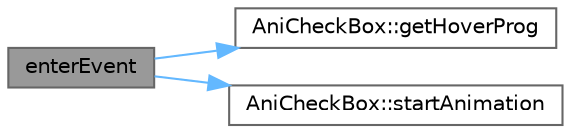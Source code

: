 digraph "enterEvent"
{
 // LATEX_PDF_SIZE
  bgcolor="transparent";
  edge [fontname=Helvetica,fontsize=10,labelfontname=Helvetica,labelfontsize=10];
  node [fontname=Helvetica,fontsize=10,shape=box,height=0.2,width=0.4];
  rankdir="LR";
  Node1 [id="Node000001",label="enterEvent",height=0.2,width=0.4,color="gray40", fillcolor="grey60", style="filled", fontcolor="black",tooltip="鼠标进入事件，触发悬浮动画"];
  Node1 -> Node2 [id="edge1_Node000001_Node000002",color="steelblue1",style="solid",tooltip=" "];
  Node2 [id="Node000002",label="AniCheckBox::getHoverProg",height=0.2,width=0.4,color="grey40", fillcolor="white", style="filled",URL="$class_ani_check_box.html#a35a1bef250c536bfc287cadd1eb72b14",tooltip="获取悬浮进度"];
  Node1 -> Node3 [id="edge2_Node000001_Node000003",color="steelblue1",style="solid",tooltip=" "];
  Node3 [id="Node000003",label="AniCheckBox::startAnimation",height=0.2,width=0.4,color="grey40", fillcolor="white", style="filled",URL="$class_ani_check_box.html#a5ef01aa9918425b827ecd50e91925e10",tooltip="启动动画"];
}
